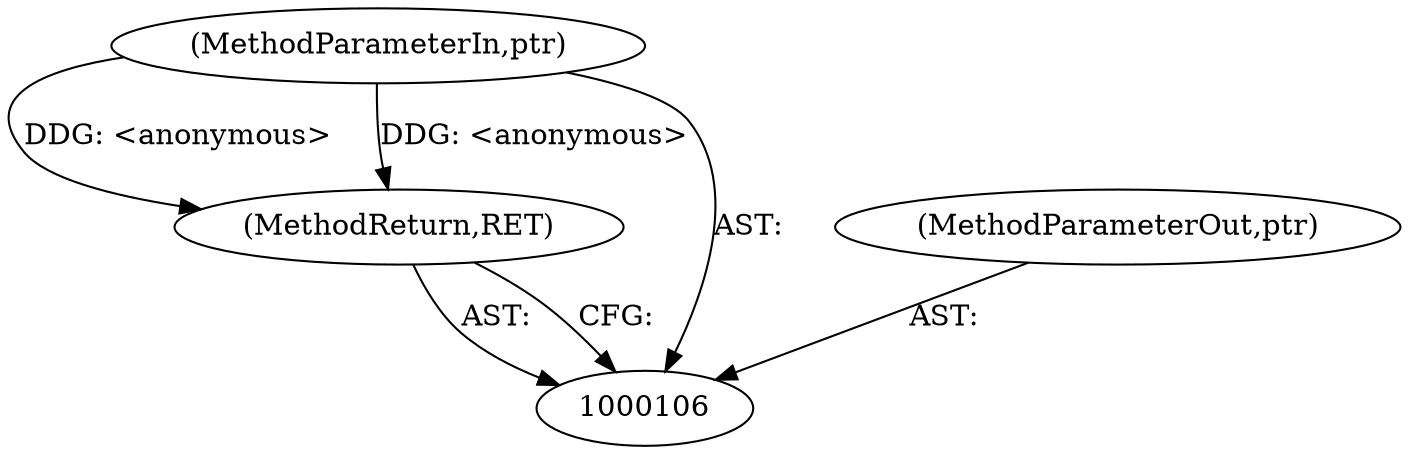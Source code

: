 digraph "0_ext-http_17137d4ab1ce81a2cee0fae842340a344ef3da83" {
"1000107" [label="(MethodParameterIn,ptr)"];
"1000149" [label="(MethodParameterOut,ptr)"];
"1000109" [label="(MethodReturn,RET)"];
"1000107" -> "1000106"  [label="AST: "];
"1000107" -> "1000109"  [label="DDG: <anonymous>"];
"1000149" -> "1000106"  [label="AST: "];
"1000109" -> "1000106"  [label="AST: "];
"1000109" -> "1000106"  [label="CFG: "];
"1000107" -> "1000109"  [label="DDG: <anonymous>"];
}
